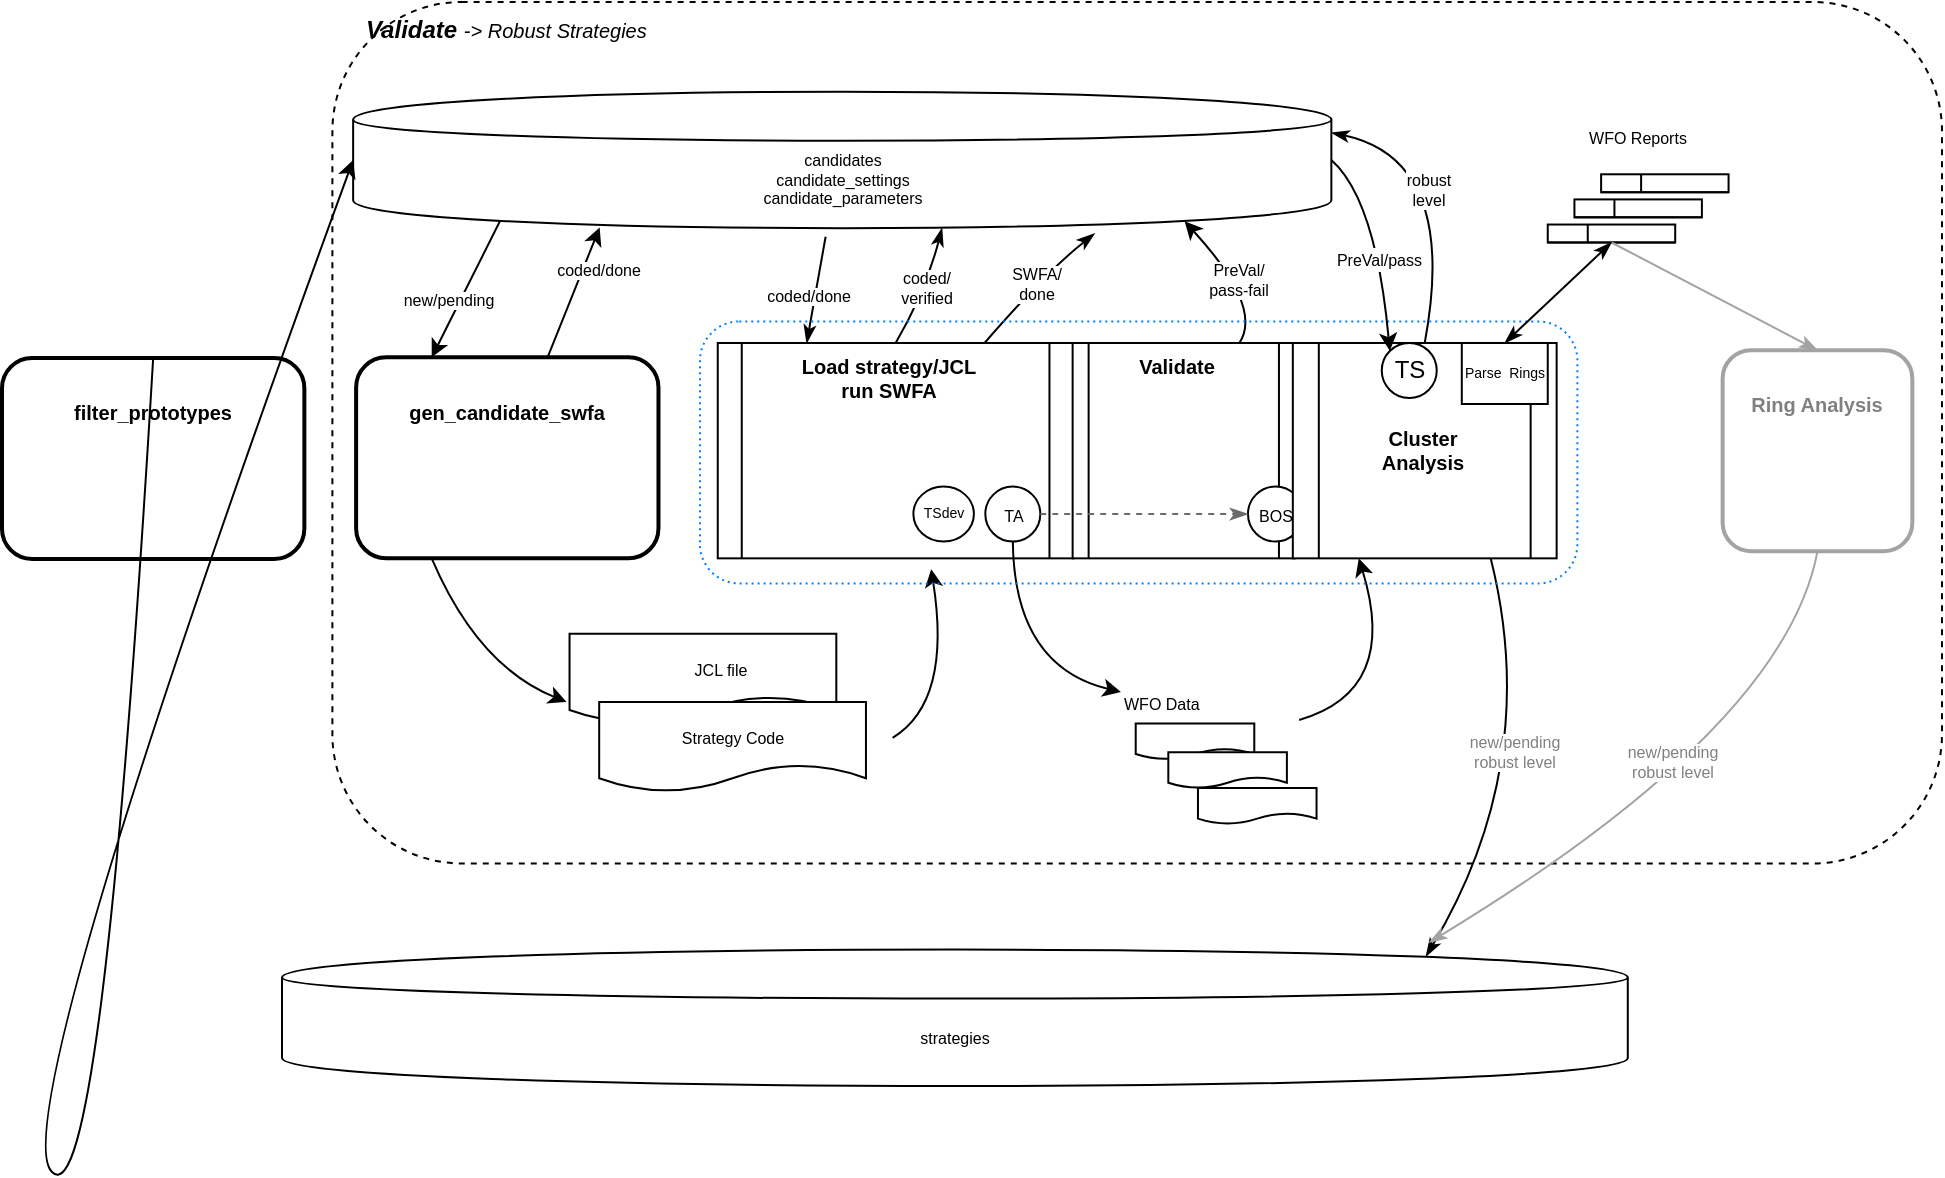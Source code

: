 <mxGraphModel dx="1211" dy="841" grid="1" gridSize="10" guides="1" tooltips="1" connect="1" arrows="1" fold="1" page="1" pageScale="1" pageWidth="1100" pageHeight="850" background="#ffffff"><root><mxCell id="0"/><mxCell id="1" parent="0"/><mxCell id="52" value="" style="group" parent="1" vertex="1" connectable="0"><mxGeometry x="150" y="70" width="830" height="542" as="geometry"/></mxCell><mxCell id="2" value="&lt;div style=&quot;text-align: left&quot;&gt;Validate &lt;span style=&quot;font-weight: normal&quot;&gt;&lt;font style=&quot;font-size: 10px&quot;&gt;-&amp;gt; Robust Strategies&lt;/font&gt;&lt;/span&gt;&lt;/div&gt;" style="rounded=1;whiteSpace=wrap;html=1;dashed=1;verticalAlign=top;align=left;spacingLeft=15;fontStyle=3;fillColor=none;" parent="52" vertex="1"><mxGeometry x="25.196" width="804.804" height="430.728" as="geometry"/></mxCell><mxCell id="5" value="" style="curved=1;endArrow=classic;html=1;fontSize=8;exitX=0.25;exitY=1;" parent="52" source="11" edge="1"><mxGeometry width="50" height="50" relative="1" as="geometry"><mxPoint x="219.357" y="276.384" as="sourcePoint"/><mxPoint x="142.286" y="349.967" as="targetPoint"/><Array as="points"><mxPoint x="97.821" y="332.02"/></Array></mxGeometry></mxCell><mxCell id="6" value="" style="curved=1;endArrow=classic;html=1;fontSize=8;entryX=0.5;entryY=1;" parent="52" edge="1"><mxGeometry width="50" height="50" relative="1" as="geometry"><mxPoint x="305.321" y="367.914" as="sourcePoint"/><mxPoint x="324.589" y="283.563" as="targetPoint"/><Array as="points"><mxPoint x="334.964" y="349.967"/></Array></mxGeometry></mxCell><mxCell id="10" value="candidates&lt;div&gt;candidate_settings&lt;/div&gt;&lt;div&gt;candidate_parameters&lt;/div&gt;" style="shape=cylinder;whiteSpace=wrap;html=1;boundedLbl=1;labelBackgroundColor=none;fontSize=8;" parent="52" vertex="1"><mxGeometry x="35.571" y="44.868" width="489.107" height="68.199" as="geometry"/></mxCell><mxCell id="11" value="&lt;b&gt;&lt;font style=&quot;font-size: 10px&quot;&gt;gen_candidate_swfa&lt;/font&gt;&lt;/b&gt;" style="rounded=1;whiteSpace=wrap;html=1;fontSize=9;spacingLeft=0;strokeWidth=2;spacingTop=15;verticalAlign=top;" parent="52" vertex="1"><mxGeometry x="37.054" y="177.675" width="151.179" height="100.503" as="geometry"/></mxCell><mxCell id="12" value="" style="group" parent="52" vertex="1" connectable="0"><mxGeometry x="143.768" y="315.868" width="148.214" height="78.967" as="geometry"/></mxCell><mxCell id="13" value="" style="group" parent="12" vertex="1" connectable="0"><mxGeometry width="148.214" height="78.967" as="geometry"/></mxCell><mxCell id="14" value="" style="shape=document;whiteSpace=wrap;html=1;boundedLbl=1;" parent="13" vertex="1"><mxGeometry width="133.393" height="44.868" as="geometry"/></mxCell><mxCell id="15" value="JCL file" style="text;html=1;strokeColor=none;fillColor=none;align=center;verticalAlign=middle;whiteSpace=wrap;rounded=0;fontSize=8;" parent="13" vertex="1"><mxGeometry x="45.946" width="59.286" height="35.894" as="geometry"/></mxCell><mxCell id="16" value="" style="shape=document;whiteSpace=wrap;html=1;boundedLbl=1;" parent="13" vertex="1"><mxGeometry x="14.821" y="34.099" width="133.393" height="44.868" as="geometry"/></mxCell><mxCell id="17" value="Strategy Code" style="text;html=1;strokeColor=none;fillColor=none;align=center;verticalAlign=middle;whiteSpace=wrap;rounded=0;fontSize=8;" parent="13" vertex="1"><mxGeometry x="51.875" y="34.099" width="59.286" height="35.894" as="geometry"/></mxCell><mxCell id="18" value="new/pending" style="curved=1;endArrow=classic;html=1;fontSize=8;entryX=0.25;entryY=0;exitX=0.15;exitY=0.95;exitPerimeter=0;" parent="52" source="10" target="11" edge="1"><mxGeometry x="0.233" y="-5" width="50" height="50" relative="1" as="geometry"><mxPoint x="38.536" y="116.656" as="sourcePoint"/><mxPoint x="63.732" y="181.265" as="targetPoint"/><Array as="points"/><mxPoint as="offset"/></mxGeometry></mxCell><mxCell id="19" value="coded/done" style="curved=1;endArrow=classic;html=1;fontSize=8;entryX=0.252;entryY=0.995;entryPerimeter=0;" parent="52" source="11" target="10" edge="1"><mxGeometry x="0.418" y="-7" width="50" height="50" relative="1" as="geometry"><mxPoint x="157.107" y="172.291" as="sourcePoint"/><mxPoint x="143.768" y="105.887" as="targetPoint"/><Array as="points"/><mxPoint as="offset"/></mxGeometry></mxCell><mxCell id="20" value="coded/done" style="curved=1;endArrow=classicThin;html=1;fontSize=8;exitX=0.483;exitY=1.063;exitPerimeter=0;entryX=0.25;entryY=0;endFill=1;" parent="52" source="10" target="23" edge="1"><mxGeometry x="0.154" y="-3" width="50" height="50" relative="1" as="geometry"><mxPoint x="189.714" y="107.682" as="sourcePoint"/><mxPoint x="250.482" y="152.55" as="targetPoint"/><Array as="points"/><mxPoint as="offset"/></mxGeometry></mxCell><mxCell id="21" value="coded/&lt;div&gt;verified&lt;/div&gt;" style="curved=1;endArrow=classicThin;html=1;fontSize=8;exitX=0.5;exitY=0;entryX=0.602;entryY=1;entryPerimeter=0;endFill=1;" parent="52" source="23" target="10" edge="1"><mxGeometry x="0.013" width="50" height="50" relative="1" as="geometry"><mxPoint x="326.071" y="179.47" as="sourcePoint"/><mxPoint x="289.018" y="111.272" as="targetPoint"/><Array as="points"><mxPoint x="321.625" y="145.371"/></Array><mxPoint as="offset"/></mxGeometry></mxCell><mxCell id="22" value="SWFA/&lt;div&gt;done&lt;/div&gt;" style="curved=1;endArrow=classicThin;html=1;fontSize=8;exitX=0.75;exitY=0;entryX=0.758;entryY=1.04;entryPerimeter=0;endFill=1;" parent="52" source="23" target="10" edge="1"><mxGeometry x="0.013" width="50" height="50" relative="1" as="geometry"><mxPoint x="395.732" y="175.881" as="sourcePoint"/><mxPoint x="465.393" y="310.483" as="targetPoint"/><Array as="points"><mxPoint x="382.393" y="134.603"/></Array><mxPoint as="offset"/></mxGeometry></mxCell><mxCell id="23" value="&lt;b&gt;Load strategy/JCL&lt;/b&gt;&lt;div&gt;&lt;b&gt;run SWFA&lt;/b&gt;&lt;/div&gt;" style="shape=process;whiteSpace=wrap;html=1;size=0.068;fontSize=10;spacing=2;spacingLeft=-7;verticalAlign=top;" parent="52" vertex="1"><mxGeometry x="217.875" y="170.497" width="177.857" height="107.682" as="geometry"/></mxCell><mxCell id="24" value="TSdev" style="ellipse;whiteSpace=wrap;html=1;aspect=fixed;fontSize=7;" parent="52" vertex="1"><mxGeometry x="315.696" y="242.285" width="30.25" height="27.5" as="geometry"/></mxCell><mxCell id="25" value="&lt;font style=&quot;font-size: 8px&quot;&gt;TA&lt;/font&gt;" style="ellipse;whiteSpace=wrap;html=1;aspect=fixed;" parent="52" vertex="1"><mxGeometry x="351.661" y="242.285" width="27.5" height="27.5" as="geometry"/></mxCell><mxCell id="26" value="" style="group" parent="52" vertex="1" connectable="0"><mxGeometry x="419.446" y="303.305" width="216.393" height="107.682" as="geometry"/></mxCell><mxCell id="27" value="" style="shape=document;whiteSpace=wrap;html=1;boundedLbl=1;" parent="26" vertex="1"><mxGeometry x="7.411" y="57.43" width="59.286" height="17.947" as="geometry"/></mxCell><mxCell id="28" value="" style="shape=document;whiteSpace=wrap;html=1;boundedLbl=1;" parent="26" vertex="1"><mxGeometry x="23.714" y="71.788" width="59.286" height="17.947" as="geometry"/></mxCell><mxCell id="29" value="" style="shape=document;whiteSpace=wrap;html=1;boundedLbl=1;" parent="26" vertex="1"><mxGeometry x="38.536" y="89.735" width="59.286" height="17.947" as="geometry"/></mxCell><mxCell id="30" value="&lt;font style=&quot;font-size: 8px&quot;&gt;WFO Data&lt;/font&gt;" style="text;html=1;strokeColor=none;fillColor=none;align=left;verticalAlign=bottom;whiteSpace=wrap;rounded=0;fontSize=10;" parent="26" vertex="1"><mxGeometry width="216.393" height="55.636" as="geometry"/></mxCell><mxCell id="32" value="" style="curved=1;endArrow=classic;html=1;fontSize=8;exitX=0.412;exitY=1.001;entryX=0.25;entryY=1;exitPerimeter=0;" parent="52" source="30" target="42" edge="1"><mxGeometry width="50" height="50" relative="1" as="geometry"><mxPoint x="380.911" y="296.126" as="sourcePoint"/><mxPoint x="757.375" y="278.179" as="targetPoint"/><Array as="points"><mxPoint x="558.768" y="344.583"/></Array></mxGeometry></mxCell><mxCell id="33" value="" style="curved=1;endArrow=classic;html=1;fontSize=8;exitX=0.5;exitY=1;entryX=0;entryY=0.75;" parent="52" source="25" target="30" edge="1"><mxGeometry width="50" height="50" relative="1" as="geometry"><mxPoint x="555.804" y="472.007" as="sourcePoint"/><mxPoint x="472.804" y="367.914" as="targetPoint"/><Array as="points"><mxPoint x="366.089" y="332.02"/></Array></mxGeometry></mxCell><mxCell id="34" value="PreVal/&lt;div&gt;pass-fail&lt;/div&gt;" style="curved=1;endArrow=classic;html=1;fontSize=8;exitX=0.75;exitY=0;entryX=0.85;entryY=0.95;entryPerimeter=0;" parent="52" source="35" target="10" edge="1"><mxGeometry x="0.013" width="50" height="50" relative="1" as="geometry"><mxPoint x="503.929" y="172.291" as="sourcePoint"/><mxPoint x="463.911" y="111.272" as="targetPoint"/><Array as="points"><mxPoint x="490.589" y="152.55"/></Array><mxPoint as="offset"/></mxGeometry></mxCell><mxCell id="35" value="&lt;span&gt;&lt;b&gt;Validate&lt;/b&gt;&lt;/span&gt;&lt;br&gt;" style="shape=process;whiteSpace=wrap;html=1;size=0.068;fontSize=10;spacing=2;spacingLeft=-7;verticalAlign=top;" parent="52" vertex="1"><mxGeometry x="395.314" y="170.497" width="111.161" height="107.682" as="geometry"/></mxCell><mxCell id="36" value="&lt;font style=&quot;font-size: 8px&quot;&gt;BOS&lt;/font&gt;" style="ellipse;whiteSpace=wrap;html=1;aspect=fixed;" parent="52" vertex="1"><mxGeometry x="482.989" y="242.285" width="27.5" height="27.5" as="geometry"/></mxCell><mxCell id="37" style="edgeStyle=orthogonalEdgeStyle;rounded=0;html=1;exitX=0;exitY=0.5;entryX=0;entryY=0.5;endArrow=classicThin;endFill=1;jettySize=auto;orthogonalLoop=1;fontSize=10;" parent="52" edge="1"><mxGeometry relative="1" as="geometry"><mxPoint x="682.204" y="80.658" as="sourcePoint"/><mxPoint x="681.786" y="80.762" as="targetPoint"/></mxGeometry></mxCell><mxCell id="38" value="&lt;font style=&quot;font-size: 8px&quot;&gt;WFO Reports&lt;/font&gt;" style="text;html=1;strokeColor=none;fillColor=none;align=center;verticalAlign=middle;whiteSpace=wrap;rounded=0;fontSize=10;" parent="52" vertex="1"><mxGeometry x="640.286" y="53.841" width="75.589" height="26.921" as="geometry"/></mxCell><mxCell id="39" value="" style="shape=internalStorage;whiteSpace=wrap;html=1;" parent="52" vertex="1"><mxGeometry x="632.875" y="111.272" width="63.732" height="8.974" as="geometry"/></mxCell><mxCell id="40" value="" style="curved=1;endArrow=classicThin;html=1;fontSize=8;entryX=0;entryY=0.5;exitX=1;exitY=0.5;dashed=1;strokeColor=#6B6B6B;endFill=1;" parent="52" source="25" target="36" edge="1"><mxGeometry width="50" height="50" relative="1" as="geometry"><mxPoint x="573.589" y="-175.881" as="sourcePoint"/><mxPoint x="592.857" y="-260.232" as="targetPoint"/><Array as="points"/></mxGeometry></mxCell><mxCell id="41" value="strategies" style="shape=cylinder;whiteSpace=wrap;html=1;boundedLbl=1;labelBackgroundColor=none;fontSize=8;" parent="52" vertex="1"><mxGeometry y="473.801" width="672.893" height="68.199" as="geometry"/></mxCell><mxCell id="42" value="&lt;b&gt;Cluster&lt;/b&gt;&lt;div&gt;&lt;b&gt;Analysis&lt;/b&gt;&lt;/div&gt;" style="shape=process;whiteSpace=wrap;html=1;fontSize=10;" parent="52" vertex="1"><mxGeometry x="505.411" y="170.497" width="131.911" height="107.682" as="geometry"/></mxCell><mxCell id="7" value="&lt;font style=&quot;font-size: 8px&quot;&gt;robust&lt;/font&gt;&lt;div style=&quot;font-size: 8px&quot;&gt;&lt;font style=&quot;font-size: 8px&quot;&gt;level&lt;/font&gt;&lt;/div&gt;" style="curved=1;endArrow=classicThin;html=1;fontSize=10;exitX=0.5;exitY=0;endFill=1;entryX=1;entryY=0.3;spacingLeft=-26;" parent="52" source="42" target="10" edge="1"><mxGeometry width="50" height="50" relative="1" as="geometry"><mxPoint x="1065.661" y="403.808" as="sourcePoint"/><mxPoint x="1154.589" y="278.179" as="targetPoint"/><Array as="points"><mxPoint x="588.411" y="78.967"/></Array></mxGeometry></mxCell><mxCell id="8" value="" style="curved=1;endArrow=none;html=1;fontSize=10;exitX=0.85;exitY=0.05;endFill=0;entryX=0.75;entryY=1;exitPerimeter=0;startArrow=classicThin;startFill=1;" parent="52" source="41" target="42" edge="1"><mxGeometry width="50" height="50" relative="1" as="geometry"><mxPoint x="1015.268" y="455.854" as="sourcePoint"/><mxPoint x="1247.964" y="274.589" as="targetPoint"/><Array as="points"><mxPoint x="629.911" y="380.477"/></Array></mxGeometry></mxCell><mxCell id="9" value="&lt;font style=&quot;font-size: 8px&quot;&gt;new/pending&lt;/font&gt;&lt;div style=&quot;font-size: 8px&quot;&gt;&lt;font style=&quot;font-size: 8px&quot;&gt;robust level&lt;/font&gt;&lt;/div&gt;" style="text;html=1;resizable=0;points=[];align=center;verticalAlign=middle;labelBackgroundColor=#ffffff;fontSize=7;fontColor=#808080;" parent="8" vertex="1" connectable="0"><mxGeometry x="0.011" y="15" relative="1" as="geometry"><mxPoint as="offset"/></mxGeometry></mxCell><mxCell id="43" value="TS" style="ellipse;whiteSpace=wrap;html=1;aspect=fixed;" parent="52" vertex="1"><mxGeometry x="549.875" y="170.497" width="27.5" height="27.5" as="geometry"/></mxCell><mxCell id="44" value="Parse&amp;nbsp; Rings" style="rounded=0;whiteSpace=wrap;html=1;fontSize=7;" parent="52" vertex="1"><mxGeometry x="589.893" y="170.497" width="42.982" height="30.51" as="geometry"/></mxCell><mxCell id="45" value="&lt;b&gt;&lt;font style=&quot;font-size: 10px&quot;&gt;Ring Analysis&lt;/font&gt;&lt;/b&gt;" style="rounded=1;whiteSpace=wrap;html=1;fontSize=9;spacingLeft=0;strokeWidth=2;spacingTop=15;verticalAlign=top;fontColor=#808080;strokeColor=#A3A3A3;" parent="52" vertex="1"><mxGeometry x="720.321" y="174.086" width="94.857" height="100.503" as="geometry"/></mxCell><mxCell id="46" value="" style="shape=internalStorage;whiteSpace=wrap;html=1;" parent="52" vertex="1"><mxGeometry x="646.214" y="98.709" width="63.732" height="8.974" as="geometry"/></mxCell><mxCell id="47" value="" style="shape=internalStorage;whiteSpace=wrap;html=1;" parent="52" vertex="1"><mxGeometry x="659.554" y="86.146" width="63.732" height="8.974" as="geometry"/></mxCell><mxCell id="48" value="" style="rounded=1;whiteSpace=wrap;html=1;fontSize=7;align=center;fillColor=none;dashed=1;dashPattern=1 2;strokeColor=#007FFF;" parent="52" vertex="1"><mxGeometry x="208.982" y="159.728" width="438.714" height="131.013" as="geometry"/></mxCell><mxCell id="49" value="" style="curved=1;endArrow=none;html=1;fontSize=10;endFill=0;entryX=0.5;entryY=1;startArrow=classicThin;startFill=1;strokeColor=#A3A3A3;" parent="52" target="45" edge="1"><mxGeometry width="50" height="50" relative="1" as="geometry"><mxPoint x="573.589" y="470.212" as="sourcePoint"/><mxPoint x="798.875" y="342.788" as="targetPoint"/><Array as="points"><mxPoint x="751.446" y="362.53"/></Array></mxGeometry></mxCell><mxCell id="50" value="&lt;font style=&quot;font-size: 8px&quot;&gt;new/pending&lt;/font&gt;&lt;div style=&quot;font-size: 8px&quot;&gt;&lt;font style=&quot;font-size: 8px&quot;&gt;robust level&lt;/font&gt;&lt;/div&gt;" style="text;html=1;resizable=0;points=[];align=center;verticalAlign=middle;labelBackgroundColor=#ffffff;fontSize=7;fontColor=#808080;" parent="49" vertex="1" connectable="0"><mxGeometry x="0.011" y="15" relative="1" as="geometry"><mxPoint as="offset"/></mxGeometry></mxCell><mxCell id="51" value="" style="curved=1;endArrow=none;html=1;fontSize=10;endFill=0;entryX=0.5;entryY=1;startArrow=classicThin;startFill=1;strokeColor=#A3A3A3;exitX=0.5;exitY=0;" parent="52" source="45" target="39" edge="1"><mxGeometry width="50" height="50" relative="1" as="geometry"><mxPoint x="830" y="807.616" as="sourcePoint"/><mxPoint x="1024.161" y="611.993" as="targetPoint"/><Array as="points"/></mxGeometry></mxCell><mxCell id="3" value="" style="curved=1;endArrow=classic;html=1;fontSize=10;verticalAlign=top;labelPosition=center;verticalLabelPosition=bottom;align=center;entryX=0;entryY=0;exitX=1;exitY=0.5;" parent="52" source="10" target="43" edge="1"><mxGeometry width="50" height="50" relative="1" as="geometry"><mxPoint x="932.268" y="206.391" as="sourcePoint"/><mxPoint x="1036.018" y="439.702" as="targetPoint"/><Array as="points"><mxPoint x="546.911" y="98.709"/></Array></mxGeometry></mxCell><mxCell id="4" value="&lt;font style=&quot;font-size: 8px&quot;&gt;PreVal/pass&lt;/font&gt;" style="text;html=1;resizable=0;points=[];align=right;verticalAlign=bottom;labelBackgroundColor=#ffffff;fontSize=10;labelPosition=left;verticalLabelPosition=top;" parent="3" vertex="1" connectable="0"><mxGeometry x="-0.067" y="11" relative="1" as="geometry"><mxPoint x="11" y="19" as="offset"/></mxGeometry></mxCell><mxCell id="31" value="" style="curved=1;endArrow=classicThin;html=1;endFill=1;entryX=0.5;entryY=0;exitX=0.5;exitY=1;startArrow=classicThin;startFill=1;" parent="52" source="39" target="44" edge="1"><mxGeometry width="50" height="50" relative="1" as="geometry"><mxPoint x="781.089" y="127.424" as="sourcePoint"/><mxPoint x="795.911" y="190.238" as="targetPoint"/><Array as="points"/></mxGeometry></mxCell><mxCell id="53" value="&lt;b&gt;&lt;font style=&quot;font-size: 10px&quot;&gt;filter_prototypes&lt;/font&gt;&lt;/b&gt;" style="rounded=1;whiteSpace=wrap;html=1;fontSize=9;spacingLeft=0;strokeWidth=2;spacingTop=15;verticalAlign=top;" parent="1" vertex="1"><mxGeometry x="10" y="248" width="151.179" height="100.503" as="geometry"/></mxCell><mxCell id="54" value="" style="curved=1;endArrow=classic;html=1;entryX=0;entryY=0.5;exitX=0.5;exitY=0;" parent="1" source="53" target="10" edge="1"><mxGeometry width="50" height="50" relative="1" as="geometry"><mxPoint x="10" y="680" as="sourcePoint"/><mxPoint x="60" y="630" as="targetPoint"/><Array as="points"><mxPoint x="60" y="680"/><mxPoint x="10" y="630"/></Array></mxGeometry></mxCell></root></mxGraphModel>